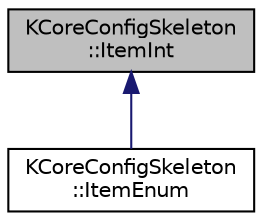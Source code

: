 digraph "KCoreConfigSkeleton::ItemInt"
{
  edge [fontname="Helvetica",fontsize="10",labelfontname="Helvetica",labelfontsize="10"];
  node [fontname="Helvetica",fontsize="10",shape=record];
  Node0 [label="KCoreConfigSkeleton\l::ItemInt",height=0.2,width=0.4,color="black", fillcolor="grey75", style="filled", fontcolor="black"];
  Node0 -> Node1 [dir="back",color="midnightblue",fontsize="10",style="solid",fontname="Helvetica"];
  Node1 [label="KCoreConfigSkeleton\l::ItemEnum",height=0.2,width=0.4,color="black", fillcolor="white", style="filled",URL="$classKCoreConfigSkeleton_1_1ItemEnum.html",tooltip="Class for handling enums. "];
}
